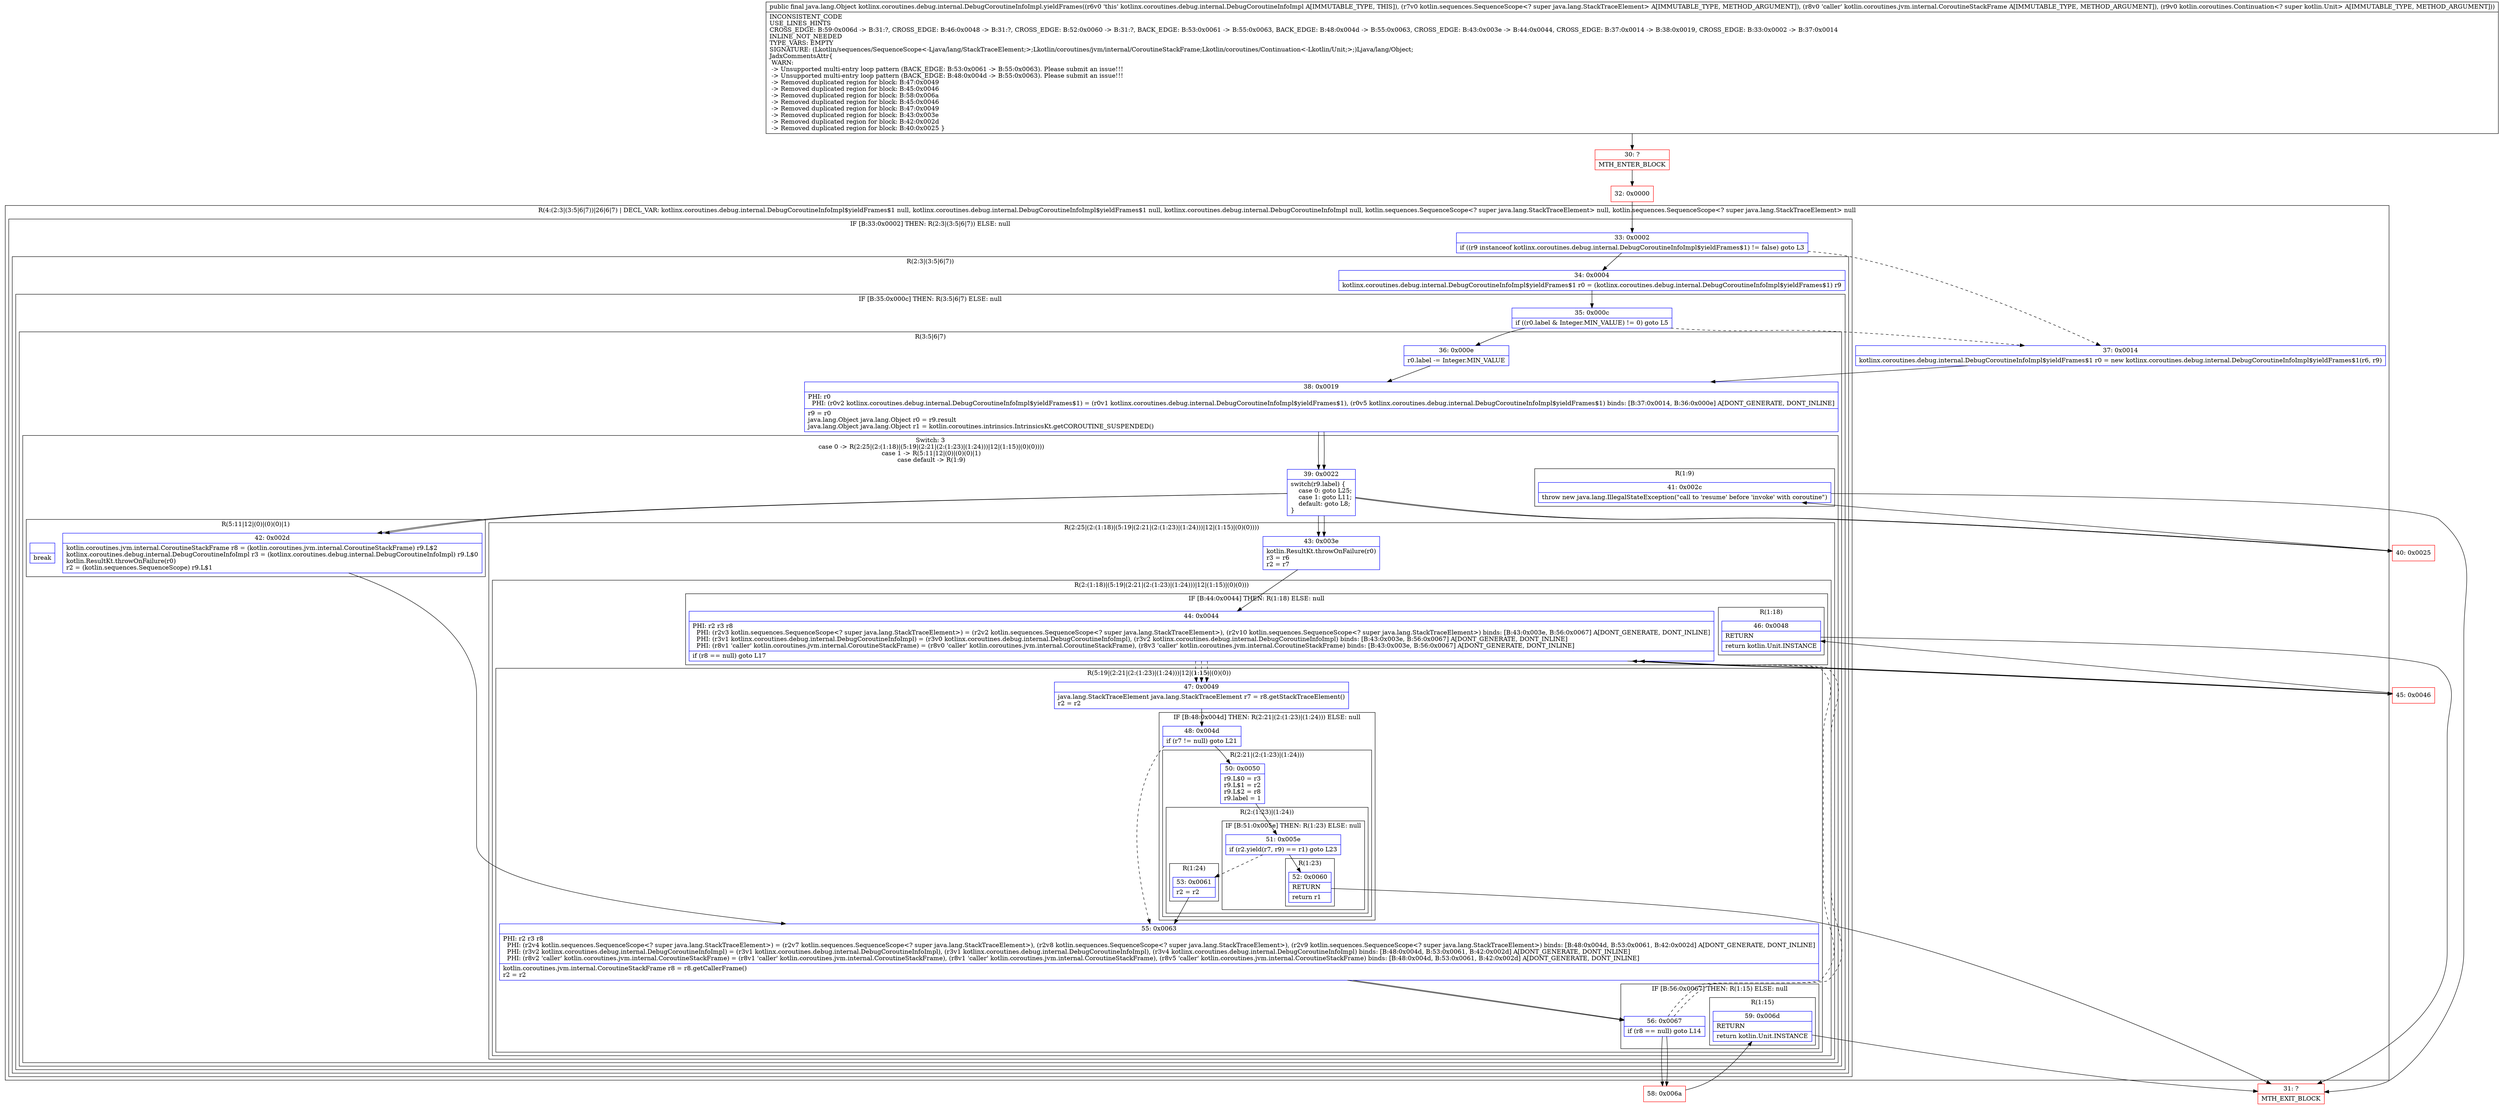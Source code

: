 digraph "CFG forkotlinx.coroutines.debug.internal.DebugCoroutineInfoImpl.yieldFrames(Lkotlin\/sequences\/SequenceScope;Lkotlin\/coroutines\/jvm\/internal\/CoroutineStackFrame;Lkotlin\/coroutines\/Continuation;)Ljava\/lang\/Object;" {
subgraph cluster_Region_1903976849 {
label = "R(4:(2:3|(3:5|6|7))|26|6|7) | DECL_VAR: kotlinx.coroutines.debug.internal.DebugCoroutineInfoImpl$yieldFrames$1 null, kotlinx.coroutines.debug.internal.DebugCoroutineInfoImpl$yieldFrames$1 null, kotlinx.coroutines.debug.internal.DebugCoroutineInfoImpl null, kotlin.sequences.SequenceScope\<? super java.lang.StackTraceElement\> null, kotlin.sequences.SequenceScope\<? super java.lang.StackTraceElement\> null\l";
node [shape=record,color=blue];
subgraph cluster_IfRegion_1192000367 {
label = "IF [B:33:0x0002] THEN: R(2:3|(3:5|6|7)) ELSE: null";
node [shape=record,color=blue];
Node_33 [shape=record,label="{33\:\ 0x0002|if ((r9 instanceof kotlinx.coroutines.debug.internal.DebugCoroutineInfoImpl$yieldFrames$1) != false) goto L3\l}"];
subgraph cluster_Region_847887793 {
label = "R(2:3|(3:5|6|7))";
node [shape=record,color=blue];
Node_34 [shape=record,label="{34\:\ 0x0004|kotlinx.coroutines.debug.internal.DebugCoroutineInfoImpl$yieldFrames$1 r0 = (kotlinx.coroutines.debug.internal.DebugCoroutineInfoImpl$yieldFrames$1) r9\l}"];
subgraph cluster_IfRegion_2036020072 {
label = "IF [B:35:0x000c] THEN: R(3:5|6|7) ELSE: null";
node [shape=record,color=blue];
Node_35 [shape=record,label="{35\:\ 0x000c|if ((r0.label & Integer.MIN_VALUE) != 0) goto L5\l}"];
subgraph cluster_Region_1182437495 {
label = "R(3:5|6|7)";
node [shape=record,color=blue];
Node_36 [shape=record,label="{36\:\ 0x000e|r0.label \-= Integer.MIN_VALUE\l}"];
Node_38 [shape=record,label="{38\:\ 0x0019|PHI: r0 \l  PHI: (r0v2 kotlinx.coroutines.debug.internal.DebugCoroutineInfoImpl$yieldFrames$1) = (r0v1 kotlinx.coroutines.debug.internal.DebugCoroutineInfoImpl$yieldFrames$1), (r0v5 kotlinx.coroutines.debug.internal.DebugCoroutineInfoImpl$yieldFrames$1) binds: [B:37:0x0014, B:36:0x000e] A[DONT_GENERATE, DONT_INLINE]\l|r9 = r0\ljava.lang.Object java.lang.Object r0 = r9.result\ljava.lang.Object java.lang.Object r1 = kotlin.coroutines.intrinsics.IntrinsicsKt.getCOROUTINE_SUSPENDED()\l}"];
subgraph cluster_SwitchRegion_147527519 {
label = "Switch: 3
 case 0 -> R(2:25|(2:(1:18)|(5:19|(2:21|(2:(1:23)|(1:24)))|12|(1:15)|(0)(0))))
 case 1 -> R(5:11|12|(0)|(0)(0)|1)
 case default -> R(1:9)";
node [shape=record,color=blue];
Node_39 [shape=record,label="{39\:\ 0x0022|switch(r9.label) \{\l    case 0: goto L25;\l    case 1: goto L11;\l    default: goto L8;\l\}\l}"];
subgraph cluster_Region_1904094179 {
label = "R(2:25|(2:(1:18)|(5:19|(2:21|(2:(1:23)|(1:24)))|12|(1:15)|(0)(0))))";
node [shape=record,color=blue];
Node_43 [shape=record,label="{43\:\ 0x003e|kotlin.ResultKt.throwOnFailure(r0)\lr3 = r6\lr2 = r7\l}"];
subgraph cluster_Region_1435655994 {
label = "R(2:(1:18)|(5:19|(2:21|(2:(1:23)|(1:24)))|12|(1:15)|(0)(0)))";
node [shape=record,color=blue];
subgraph cluster_IfRegion_239915976 {
label = "IF [B:44:0x0044] THEN: R(1:18) ELSE: null";
node [shape=record,color=blue];
Node_44 [shape=record,label="{44\:\ 0x0044|PHI: r2 r3 r8 \l  PHI: (r2v3 kotlin.sequences.SequenceScope\<? super java.lang.StackTraceElement\>) = (r2v2 kotlin.sequences.SequenceScope\<? super java.lang.StackTraceElement\>), (r2v10 kotlin.sequences.SequenceScope\<? super java.lang.StackTraceElement\>) binds: [B:43:0x003e, B:56:0x0067] A[DONT_GENERATE, DONT_INLINE]\l  PHI: (r3v1 kotlinx.coroutines.debug.internal.DebugCoroutineInfoImpl) = (r3v0 kotlinx.coroutines.debug.internal.DebugCoroutineInfoImpl), (r3v2 kotlinx.coroutines.debug.internal.DebugCoroutineInfoImpl) binds: [B:43:0x003e, B:56:0x0067] A[DONT_GENERATE, DONT_INLINE]\l  PHI: (r8v1 'caller' kotlin.coroutines.jvm.internal.CoroutineStackFrame) = (r8v0 'caller' kotlin.coroutines.jvm.internal.CoroutineStackFrame), (r8v3 'caller' kotlin.coroutines.jvm.internal.CoroutineStackFrame) binds: [B:43:0x003e, B:56:0x0067] A[DONT_GENERATE, DONT_INLINE]\l|if (r8 == null) goto L17\l}"];
subgraph cluster_Region_708777581 {
label = "R(1:18)";
node [shape=record,color=blue];
Node_46 [shape=record,label="{46\:\ 0x0048|RETURN\l|return kotlin.Unit.INSTANCE\l}"];
}
}
subgraph cluster_Region_1035379818 {
label = "R(5:19|(2:21|(2:(1:23)|(1:24)))|12|(1:15)|(0)(0))";
node [shape=record,color=blue];
Node_47 [shape=record,label="{47\:\ 0x0049|java.lang.StackTraceElement java.lang.StackTraceElement r7 = r8.getStackTraceElement()\lr2 = r2\l}"];
subgraph cluster_IfRegion_1588572665 {
label = "IF [B:48:0x004d] THEN: R(2:21|(2:(1:23)|(1:24))) ELSE: null";
node [shape=record,color=blue];
Node_48 [shape=record,label="{48\:\ 0x004d|if (r7 != null) goto L21\l}"];
subgraph cluster_Region_447319870 {
label = "R(2:21|(2:(1:23)|(1:24)))";
node [shape=record,color=blue];
Node_50 [shape=record,label="{50\:\ 0x0050|r9.L$0 = r3\lr9.L$1 = r2\lr9.L$2 = r8\lr9.label = 1\l}"];
subgraph cluster_Region_174039089 {
label = "R(2:(1:23)|(1:24))";
node [shape=record,color=blue];
subgraph cluster_IfRegion_1697832431 {
label = "IF [B:51:0x005e] THEN: R(1:23) ELSE: null";
node [shape=record,color=blue];
Node_51 [shape=record,label="{51\:\ 0x005e|if (r2.yield(r7, r9) == r1) goto L23\l}"];
subgraph cluster_Region_47205766 {
label = "R(1:23)";
node [shape=record,color=blue];
Node_52 [shape=record,label="{52\:\ 0x0060|RETURN\l|return r1\l}"];
}
}
subgraph cluster_Region_1586411772 {
label = "R(1:24)";
node [shape=record,color=blue];
Node_53 [shape=record,label="{53\:\ 0x0061|r2 = r2\l}"];
}
}
}
}
Node_55 [shape=record,label="{55\:\ 0x0063|PHI: r2 r3 r8 \l  PHI: (r2v4 kotlin.sequences.SequenceScope\<? super java.lang.StackTraceElement\>) = (r2v7 kotlin.sequences.SequenceScope\<? super java.lang.StackTraceElement\>), (r2v8 kotlin.sequences.SequenceScope\<? super java.lang.StackTraceElement\>), (r2v9 kotlin.sequences.SequenceScope\<? super java.lang.StackTraceElement\>) binds: [B:48:0x004d, B:53:0x0061, B:42:0x002d] A[DONT_GENERATE, DONT_INLINE]\l  PHI: (r3v2 kotlinx.coroutines.debug.internal.DebugCoroutineInfoImpl) = (r3v1 kotlinx.coroutines.debug.internal.DebugCoroutineInfoImpl), (r3v1 kotlinx.coroutines.debug.internal.DebugCoroutineInfoImpl), (r3v4 kotlinx.coroutines.debug.internal.DebugCoroutineInfoImpl) binds: [B:48:0x004d, B:53:0x0061, B:42:0x002d] A[DONT_GENERATE, DONT_INLINE]\l  PHI: (r8v2 'caller' kotlin.coroutines.jvm.internal.CoroutineStackFrame) = (r8v1 'caller' kotlin.coroutines.jvm.internal.CoroutineStackFrame), (r8v1 'caller' kotlin.coroutines.jvm.internal.CoroutineStackFrame), (r8v5 'caller' kotlin.coroutines.jvm.internal.CoroutineStackFrame) binds: [B:48:0x004d, B:53:0x0061, B:42:0x002d] A[DONT_GENERATE, DONT_INLINE]\l|kotlin.coroutines.jvm.internal.CoroutineStackFrame r8 = r8.getCallerFrame()\lr2 = r2\l}"];
subgraph cluster_IfRegion_1307792847 {
label = "IF [B:56:0x0067] THEN: R(1:15) ELSE: null";
node [shape=record,color=blue];
Node_56 [shape=record,label="{56\:\ 0x0067|if (r8 == null) goto L14\l}"];
subgraph cluster_Region_633937194 {
label = "R(1:15)";
node [shape=record,color=blue];
Node_59 [shape=record,label="{59\:\ 0x006d|RETURN\l|return kotlin.Unit.INSTANCE\l}"];
}
}
subgraph cluster_IfRegion_2006449024 {
label = "IF [B:44:0x0044] THEN: R(0) ELSE: R(0)";
node [shape=record,color=blue];
Node_44 [shape=record,label="{44\:\ 0x0044|PHI: r2 r3 r8 \l  PHI: (r2v3 kotlin.sequences.SequenceScope\<? super java.lang.StackTraceElement\>) = (r2v2 kotlin.sequences.SequenceScope\<? super java.lang.StackTraceElement\>), (r2v10 kotlin.sequences.SequenceScope\<? super java.lang.StackTraceElement\>) binds: [B:43:0x003e, B:56:0x0067] A[DONT_GENERATE, DONT_INLINE]\l  PHI: (r3v1 kotlinx.coroutines.debug.internal.DebugCoroutineInfoImpl) = (r3v0 kotlinx.coroutines.debug.internal.DebugCoroutineInfoImpl), (r3v2 kotlinx.coroutines.debug.internal.DebugCoroutineInfoImpl) binds: [B:43:0x003e, B:56:0x0067] A[DONT_GENERATE, DONT_INLINE]\l  PHI: (r8v1 'caller' kotlin.coroutines.jvm.internal.CoroutineStackFrame) = (r8v0 'caller' kotlin.coroutines.jvm.internal.CoroutineStackFrame), (r8v3 'caller' kotlin.coroutines.jvm.internal.CoroutineStackFrame) binds: [B:43:0x003e, B:56:0x0067] A[DONT_GENERATE, DONT_INLINE]\l|if (r8 == null) goto L17\l}"];
subgraph cluster_Region_12485483 {
label = "R(0)";
node [shape=record,color=blue];
}
subgraph cluster_Region_1463088030 {
label = "R(0)";
node [shape=record,color=blue];
}
}
}
}
}
subgraph cluster_Region_2010714134 {
label = "R(5:11|12|(0)|(0)(0)|1)";
node [shape=record,color=blue];
Node_42 [shape=record,label="{42\:\ 0x002d|kotlin.coroutines.jvm.internal.CoroutineStackFrame r8 = (kotlin.coroutines.jvm.internal.CoroutineStackFrame) r9.L$2\lkotlinx.coroutines.debug.internal.DebugCoroutineInfoImpl r3 = (kotlinx.coroutines.debug.internal.DebugCoroutineInfoImpl) r9.L$0\lkotlin.ResultKt.throwOnFailure(r0)\lr2 = (kotlin.sequences.SequenceScope) r9.L$1\l}"];
Node_55 [shape=record,label="{55\:\ 0x0063|PHI: r2 r3 r8 \l  PHI: (r2v4 kotlin.sequences.SequenceScope\<? super java.lang.StackTraceElement\>) = (r2v7 kotlin.sequences.SequenceScope\<? super java.lang.StackTraceElement\>), (r2v8 kotlin.sequences.SequenceScope\<? super java.lang.StackTraceElement\>), (r2v9 kotlin.sequences.SequenceScope\<? super java.lang.StackTraceElement\>) binds: [B:48:0x004d, B:53:0x0061, B:42:0x002d] A[DONT_GENERATE, DONT_INLINE]\l  PHI: (r3v2 kotlinx.coroutines.debug.internal.DebugCoroutineInfoImpl) = (r3v1 kotlinx.coroutines.debug.internal.DebugCoroutineInfoImpl), (r3v1 kotlinx.coroutines.debug.internal.DebugCoroutineInfoImpl), (r3v4 kotlinx.coroutines.debug.internal.DebugCoroutineInfoImpl) binds: [B:48:0x004d, B:53:0x0061, B:42:0x002d] A[DONT_GENERATE, DONT_INLINE]\l  PHI: (r8v2 'caller' kotlin.coroutines.jvm.internal.CoroutineStackFrame) = (r8v1 'caller' kotlin.coroutines.jvm.internal.CoroutineStackFrame), (r8v1 'caller' kotlin.coroutines.jvm.internal.CoroutineStackFrame), (r8v5 'caller' kotlin.coroutines.jvm.internal.CoroutineStackFrame) binds: [B:48:0x004d, B:53:0x0061, B:42:0x002d] A[DONT_GENERATE, DONT_INLINE]\l|kotlin.coroutines.jvm.internal.CoroutineStackFrame r8 = r8.getCallerFrame()\lr2 = r2\l}"];
subgraph cluster_IfRegion_989430815 {
label = "IF [B:56:0x0067] THEN: R(0) ELSE: null";
node [shape=record,color=blue];
Node_56 [shape=record,label="{56\:\ 0x0067|if (r8 == null) goto L14\l}"];
subgraph cluster_Region_1920611131 {
label = "R(0)";
node [shape=record,color=blue];
}
}
subgraph cluster_IfRegion_103502788 {
label = "IF [B:44:0x0044] THEN: R(0) ELSE: R(0)";
node [shape=record,color=blue];
Node_44 [shape=record,label="{44\:\ 0x0044|PHI: r2 r3 r8 \l  PHI: (r2v3 kotlin.sequences.SequenceScope\<? super java.lang.StackTraceElement\>) = (r2v2 kotlin.sequences.SequenceScope\<? super java.lang.StackTraceElement\>), (r2v10 kotlin.sequences.SequenceScope\<? super java.lang.StackTraceElement\>) binds: [B:43:0x003e, B:56:0x0067] A[DONT_GENERATE, DONT_INLINE]\l  PHI: (r3v1 kotlinx.coroutines.debug.internal.DebugCoroutineInfoImpl) = (r3v0 kotlinx.coroutines.debug.internal.DebugCoroutineInfoImpl), (r3v2 kotlinx.coroutines.debug.internal.DebugCoroutineInfoImpl) binds: [B:43:0x003e, B:56:0x0067] A[DONT_GENERATE, DONT_INLINE]\l  PHI: (r8v1 'caller' kotlin.coroutines.jvm.internal.CoroutineStackFrame) = (r8v0 'caller' kotlin.coroutines.jvm.internal.CoroutineStackFrame), (r8v3 'caller' kotlin.coroutines.jvm.internal.CoroutineStackFrame) binds: [B:43:0x003e, B:56:0x0067] A[DONT_GENERATE, DONT_INLINE]\l|if (r8 == null) goto L17\l}"];
subgraph cluster_Region_1995700380 {
label = "R(0)";
node [shape=record,color=blue];
}
subgraph cluster_Region_14439201 {
label = "R(0)";
node [shape=record,color=blue];
}
}
Node_InsnContainer_589057002 [shape=record,label="{|break\l}"];
}
subgraph cluster_Region_2146801982 {
label = "R(1:9)";
node [shape=record,color=blue];
Node_41 [shape=record,label="{41\:\ 0x002c|throw new java.lang.IllegalStateException(\"call to 'resume' before 'invoke' with coroutine\")\l}"];
}
}
}
}
}
}
Node_37 [shape=record,label="{37\:\ 0x0014|kotlinx.coroutines.debug.internal.DebugCoroutineInfoImpl$yieldFrames$1 r0 = new kotlinx.coroutines.debug.internal.DebugCoroutineInfoImpl$yieldFrames$1(r6, r9)\l}"];
Node_38 [shape=record,label="{38\:\ 0x0019|PHI: r0 \l  PHI: (r0v2 kotlinx.coroutines.debug.internal.DebugCoroutineInfoImpl$yieldFrames$1) = (r0v1 kotlinx.coroutines.debug.internal.DebugCoroutineInfoImpl$yieldFrames$1), (r0v5 kotlinx.coroutines.debug.internal.DebugCoroutineInfoImpl$yieldFrames$1) binds: [B:37:0x0014, B:36:0x000e] A[DONT_GENERATE, DONT_INLINE]\l|r9 = r0\ljava.lang.Object java.lang.Object r0 = r9.result\ljava.lang.Object java.lang.Object r1 = kotlin.coroutines.intrinsics.IntrinsicsKt.getCOROUTINE_SUSPENDED()\l}"];
subgraph cluster_SwitchRegion_670601309 {
label = "Switch: 0";
node [shape=record,color=blue];
Node_39 [shape=record,label="{39\:\ 0x0022|switch(r9.label) \{\l    case 0: goto L25;\l    case 1: goto L11;\l    default: goto L8;\l\}\l}"];
}
}
Node_30 [shape=record,color=red,label="{30\:\ ?|MTH_ENTER_BLOCK\l}"];
Node_32 [shape=record,color=red,label="{32\:\ 0x0000}"];
Node_40 [shape=record,color=red,label="{40\:\ 0x0025}"];
Node_31 [shape=record,color=red,label="{31\:\ ?|MTH_EXIT_BLOCK\l}"];
Node_58 [shape=record,color=red,label="{58\:\ 0x006a}"];
Node_45 [shape=record,color=red,label="{45\:\ 0x0046}"];
MethodNode[shape=record,label="{public final java.lang.Object kotlinx.coroutines.debug.internal.DebugCoroutineInfoImpl.yieldFrames((r6v0 'this' kotlinx.coroutines.debug.internal.DebugCoroutineInfoImpl A[IMMUTABLE_TYPE, THIS]), (r7v0 kotlin.sequences.SequenceScope\<? super java.lang.StackTraceElement\> A[IMMUTABLE_TYPE, METHOD_ARGUMENT]), (r8v0 'caller' kotlin.coroutines.jvm.internal.CoroutineStackFrame A[IMMUTABLE_TYPE, METHOD_ARGUMENT]), (r9v0 kotlin.coroutines.Continuation\<? super kotlin.Unit\> A[IMMUTABLE_TYPE, METHOD_ARGUMENT]))  | INCONSISTENT_CODE\lUSE_LINES_HINTS\lCROSS_EDGE: B:59:0x006d \-\> B:31:?, CROSS_EDGE: B:46:0x0048 \-\> B:31:?, CROSS_EDGE: B:52:0x0060 \-\> B:31:?, BACK_EDGE: B:53:0x0061 \-\> B:55:0x0063, BACK_EDGE: B:48:0x004d \-\> B:55:0x0063, CROSS_EDGE: B:43:0x003e \-\> B:44:0x0044, CROSS_EDGE: B:37:0x0014 \-\> B:38:0x0019, CROSS_EDGE: B:33:0x0002 \-\> B:37:0x0014\lINLINE_NOT_NEEDED\lTYPE_VARS: EMPTY\lSIGNATURE: (Lkotlin\/sequences\/SequenceScope\<\-Ljava\/lang\/StackTraceElement;\>;Lkotlin\/coroutines\/jvm\/internal\/CoroutineStackFrame;Lkotlin\/coroutines\/Continuation\<\-Lkotlin\/Unit;\>;)Ljava\/lang\/Object;\lJadxCommentsAttr\{\l WARN: \l \-\> Unsupported multi\-entry loop pattern (BACK_EDGE: B:53:0x0061 \-\> B:55:0x0063). Please submit an issue!!!\l \-\> Unsupported multi\-entry loop pattern (BACK_EDGE: B:48:0x004d \-\> B:55:0x0063). Please submit an issue!!!\l \-\> Removed duplicated region for block: B:47:0x0049 \l \-\> Removed duplicated region for block: B:45:0x0046 \l \-\> Removed duplicated region for block: B:58:0x006a \l \-\> Removed duplicated region for block: B:45:0x0046 \l \-\> Removed duplicated region for block: B:47:0x0049 \l \-\> Removed duplicated region for block: B:43:0x003e \l \-\> Removed duplicated region for block: B:42:0x002d \l \-\> Removed duplicated region for block: B:40:0x0025 \}\l}"];
MethodNode -> Node_30;Node_33 -> Node_34;
Node_33 -> Node_37[style=dashed];
Node_34 -> Node_35;
Node_35 -> Node_36;
Node_35 -> Node_37[style=dashed];
Node_36 -> Node_38;
Node_38 -> Node_39;
Node_39 -> Node_40;
Node_39 -> Node_42;
Node_39 -> Node_43;
Node_43 -> Node_44;
Node_44 -> Node_45;
Node_44 -> Node_47[style=dashed];
Node_46 -> Node_31;
Node_47 -> Node_48;
Node_48 -> Node_50;
Node_48 -> Node_55[style=dashed];
Node_50 -> Node_51;
Node_51 -> Node_52;
Node_51 -> Node_53[style=dashed];
Node_52 -> Node_31;
Node_53 -> Node_55;
Node_55 -> Node_56;
Node_56 -> Node_58;
Node_56 -> Node_44[style=dashed];
Node_59 -> Node_31;
Node_44 -> Node_45;
Node_44 -> Node_47[style=dashed];
Node_42 -> Node_55;
Node_55 -> Node_56;
Node_56 -> Node_58;
Node_56 -> Node_44[style=dashed];
Node_44 -> Node_45;
Node_44 -> Node_47[style=dashed];
Node_41 -> Node_31;
Node_37 -> Node_38;
Node_38 -> Node_39;
Node_39 -> Node_40;
Node_39 -> Node_42;
Node_39 -> Node_43;
Node_30 -> Node_32;
Node_32 -> Node_33;
Node_40 -> Node_41;
Node_58 -> Node_59;
Node_45 -> Node_46;
}

